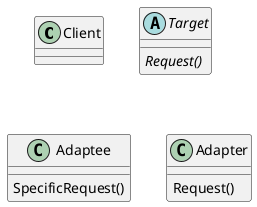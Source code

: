 @startuml
class Client {
}

abstract class Target {
  {abstract} Request()
}

class Adaptee {
  SpecificRequest()
}

class Adapter {
  Request()
}
@enduml
